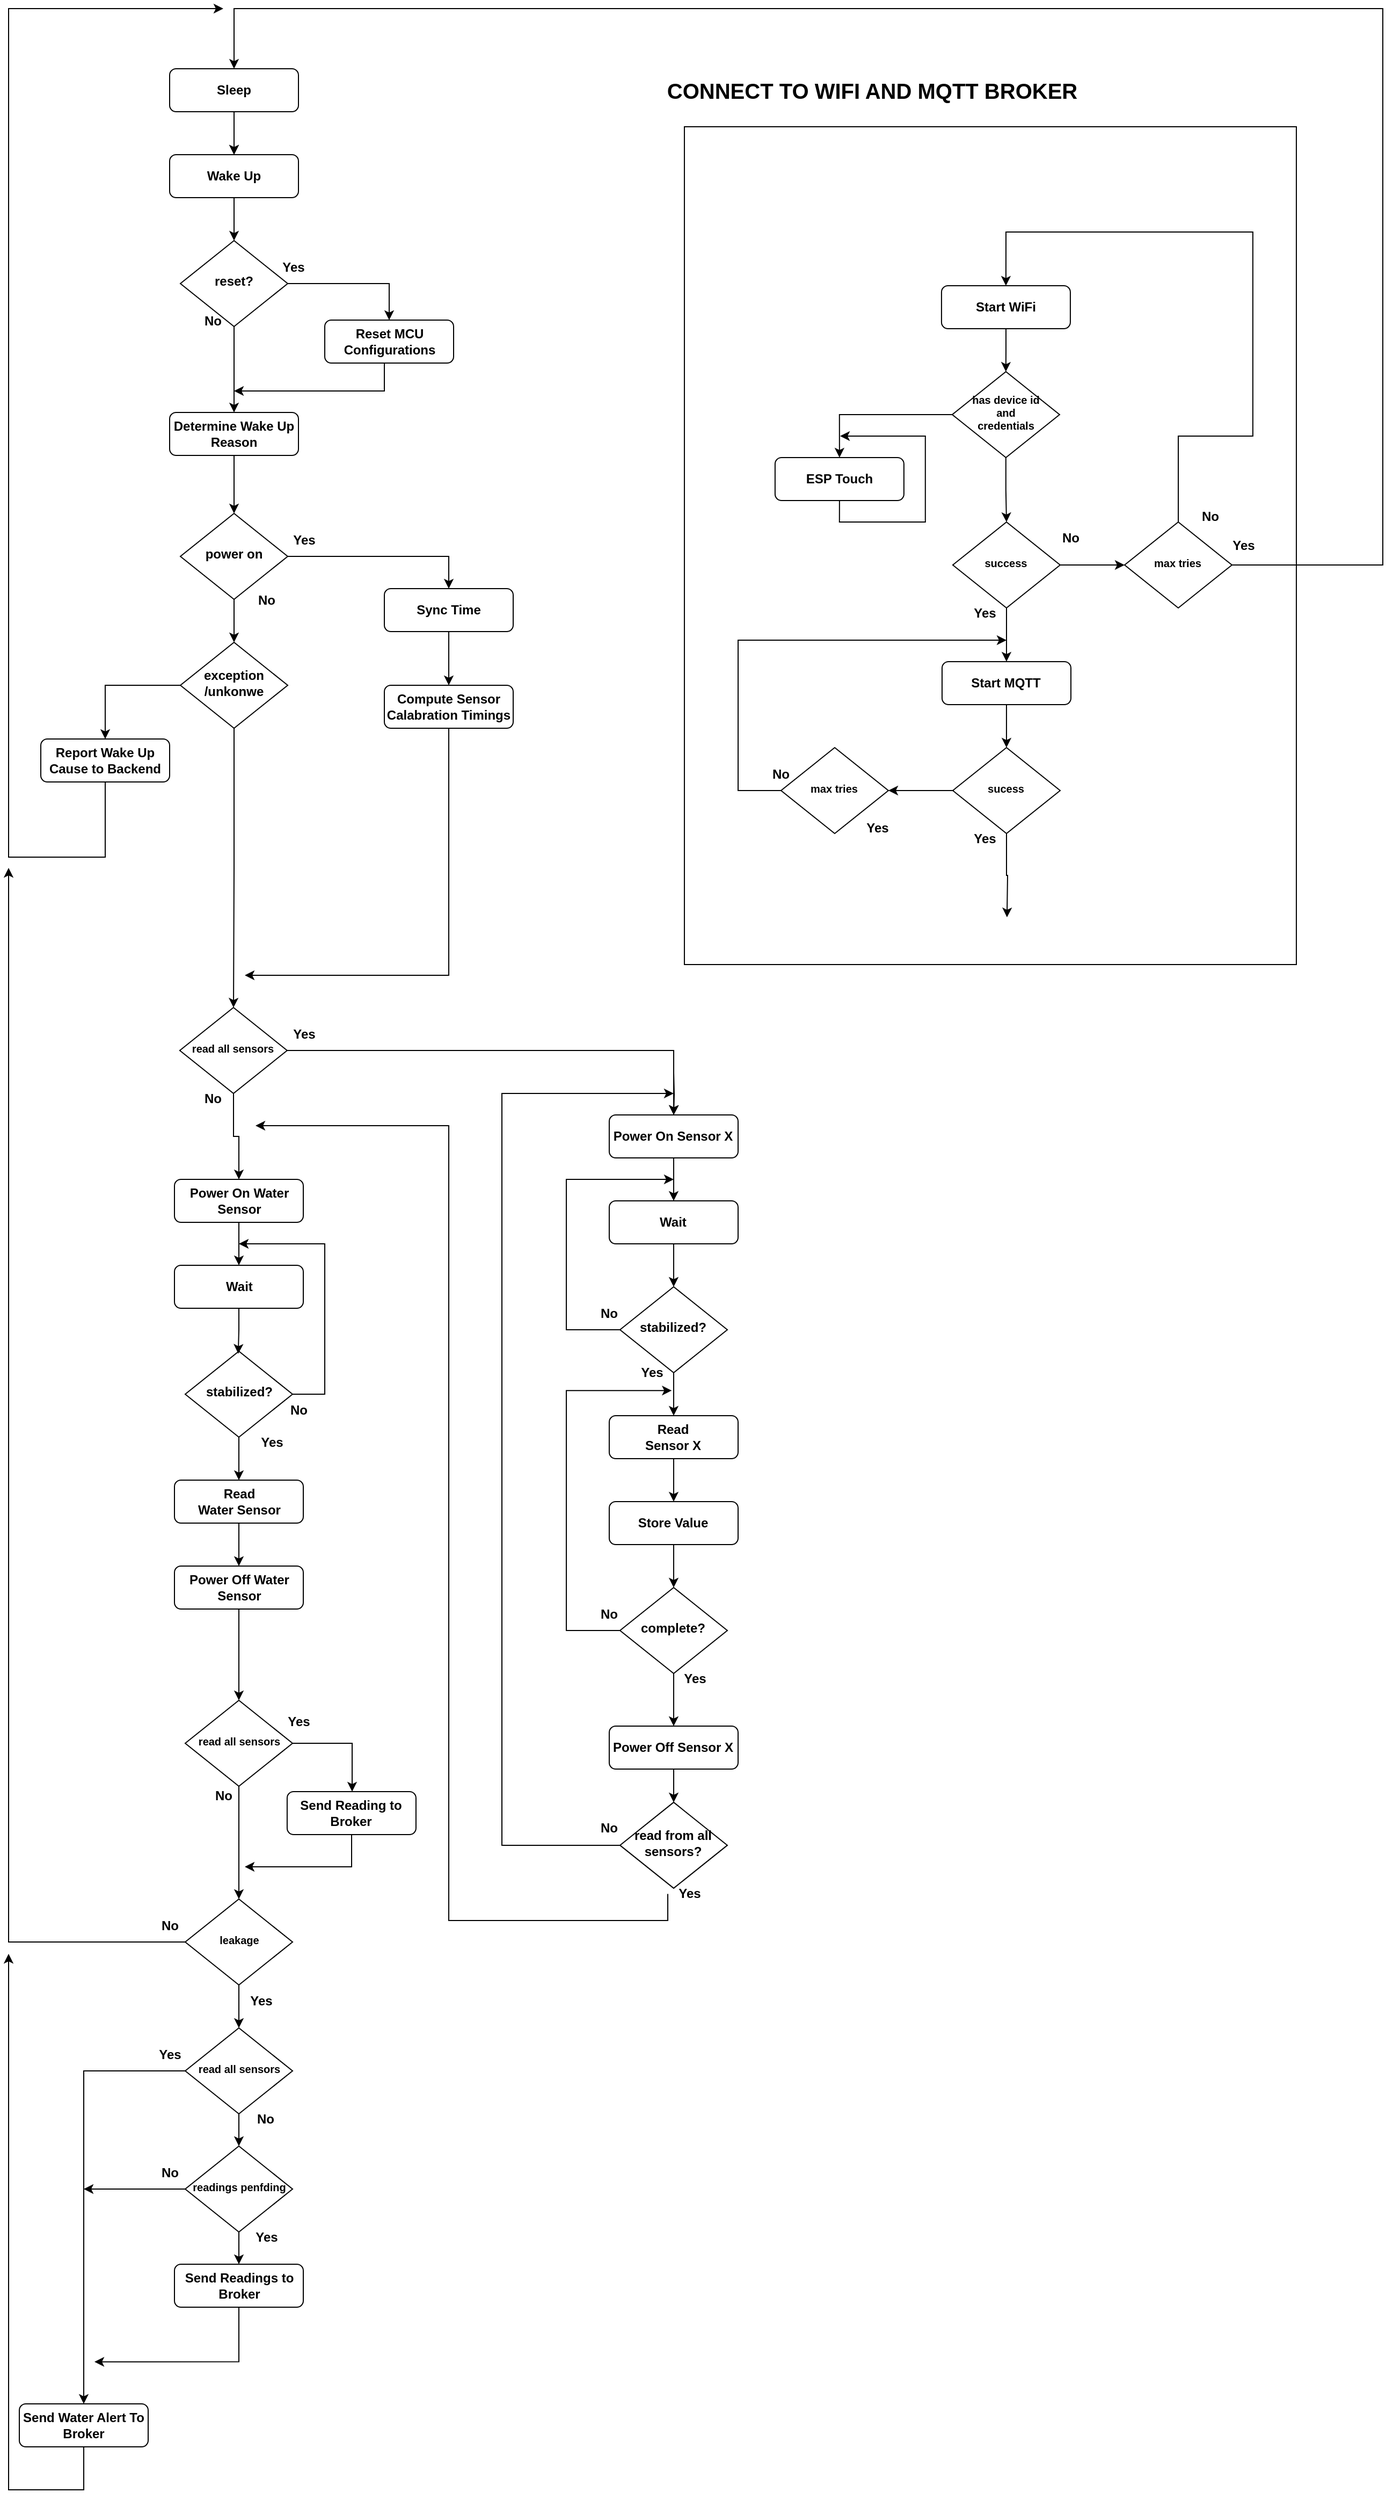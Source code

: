 <mxfile version="21.5.0" type="device">
  <diagram id="C5RBs43oDa-KdzZeNtuy" name="Page-1">
    <mxGraphModel dx="-604" dy="1790" grid="1" gridSize="10" guides="1" tooltips="1" connect="1" arrows="1" fold="1" page="1" pageScale="1" pageWidth="827" pageHeight="1169" math="0" shadow="0">
      <root>
        <mxCell id="WIyWlLk6GJQsqaUBKTNV-0" />
        <mxCell id="WIyWlLk6GJQsqaUBKTNV-1" parent="WIyWlLk6GJQsqaUBKTNV-0" />
        <mxCell id="TOwc1MZGR6E8IWxFg4q4-731" value="" style="rounded=0;whiteSpace=wrap;html=1;" parent="WIyWlLk6GJQsqaUBKTNV-1" vertex="1">
          <mxGeometry x="2899.48" y="-530" width="570" height="780" as="geometry" />
        </mxCell>
        <mxCell id="TOwc1MZGR6E8IWxFg4q4-524" style="edgeStyle=orthogonalEdgeStyle;rounded=0;orthogonalLoop=1;jettySize=auto;html=1;fontStyle=1;fontSize=12;entryX=0.5;entryY=0;entryDx=0;entryDy=0;" parent="WIyWlLk6GJQsqaUBKTNV-1" source="TOwc1MZGR6E8IWxFg4q4-525" target="TOwc1MZGR6E8IWxFg4q4-531" edge="1">
          <mxGeometry relative="1" as="geometry">
            <mxPoint x="2481" y="-424" as="targetPoint" />
            <Array as="points">
              <mxPoint x="2480" y="-434" />
              <mxPoint x="2480" y="-434" />
            </Array>
          </mxGeometry>
        </mxCell>
        <mxCell id="TOwc1MZGR6E8IWxFg4q4-525" value="Wake Up" style="rounded=1;whiteSpace=wrap;html=1;fontSize=12;glass=0;strokeWidth=1;shadow=0;fontStyle=1" parent="WIyWlLk6GJQsqaUBKTNV-1" vertex="1">
          <mxGeometry x="2420" y="-504" width="120" height="40" as="geometry" />
        </mxCell>
        <mxCell id="TOwc1MZGR6E8IWxFg4q4-526" style="edgeStyle=orthogonalEdgeStyle;rounded=0;orthogonalLoop=1;jettySize=auto;html=1;fontStyle=1;fontSize=12;" parent="WIyWlLk6GJQsqaUBKTNV-1" source="TOwc1MZGR6E8IWxFg4q4-527" target="TOwc1MZGR6E8IWxFg4q4-525" edge="1">
          <mxGeometry relative="1" as="geometry" />
        </mxCell>
        <mxCell id="TOwc1MZGR6E8IWxFg4q4-649" value="" style="edgeStyle=orthogonalEdgeStyle;rounded=0;orthogonalLoop=1;jettySize=auto;html=1;" parent="WIyWlLk6GJQsqaUBKTNV-1" source="TOwc1MZGR6E8IWxFg4q4-527" target="TOwc1MZGR6E8IWxFg4q4-525" edge="1">
          <mxGeometry relative="1" as="geometry" />
        </mxCell>
        <mxCell id="TOwc1MZGR6E8IWxFg4q4-527" value="Sleep" style="rounded=1;whiteSpace=wrap;html=1;fontSize=12;glass=0;strokeWidth=1;shadow=0;fontStyle=1" parent="WIyWlLk6GJQsqaUBKTNV-1" vertex="1">
          <mxGeometry x="2420" y="-584" width="120" height="40" as="geometry" />
        </mxCell>
        <mxCell id="TOwc1MZGR6E8IWxFg4q4-542" style="edgeStyle=orthogonalEdgeStyle;rounded=0;orthogonalLoop=1;jettySize=auto;html=1;" parent="WIyWlLk6GJQsqaUBKTNV-1" source="TOwc1MZGR6E8IWxFg4q4-528" target="TOwc1MZGR6E8IWxFg4q4-541" edge="1">
          <mxGeometry relative="1" as="geometry" />
        </mxCell>
        <mxCell id="TOwc1MZGR6E8IWxFg4q4-528" value="Determine Wake Up Reason" style="rounded=1;whiteSpace=wrap;html=1;fontSize=12;glass=0;strokeWidth=1;shadow=0;fontStyle=1" parent="WIyWlLk6GJQsqaUBKTNV-1" vertex="1">
          <mxGeometry x="2420" y="-264" width="120" height="40" as="geometry" />
        </mxCell>
        <mxCell id="TOwc1MZGR6E8IWxFg4q4-529" style="edgeStyle=orthogonalEdgeStyle;rounded=0;orthogonalLoop=1;jettySize=auto;html=1;" parent="WIyWlLk6GJQsqaUBKTNV-1" source="TOwc1MZGR6E8IWxFg4q4-531" target="TOwc1MZGR6E8IWxFg4q4-528" edge="1">
          <mxGeometry relative="1" as="geometry" />
        </mxCell>
        <mxCell id="TOwc1MZGR6E8IWxFg4q4-530" style="edgeStyle=orthogonalEdgeStyle;rounded=0;orthogonalLoop=1;jettySize=auto;html=1;entryX=0.5;entryY=0;entryDx=0;entryDy=0;" parent="WIyWlLk6GJQsqaUBKTNV-1" source="TOwc1MZGR6E8IWxFg4q4-531" target="TOwc1MZGR6E8IWxFg4q4-533" edge="1">
          <mxGeometry relative="1" as="geometry" />
        </mxCell>
        <mxCell id="TOwc1MZGR6E8IWxFg4q4-531" value="&lt;font style=&quot;font-size: 12px;&quot;&gt;reset?&lt;/font&gt;" style="rhombus;whiteSpace=wrap;html=1;shadow=0;fontFamily=Helvetica;fontSize=12;align=center;strokeWidth=1;spacing=6;spacingTop=-4;fontStyle=1" parent="WIyWlLk6GJQsqaUBKTNV-1" vertex="1">
          <mxGeometry x="2430" y="-424" width="100" height="80" as="geometry" />
        </mxCell>
        <mxCell id="TOwc1MZGR6E8IWxFg4q4-532" style="edgeStyle=orthogonalEdgeStyle;rounded=0;orthogonalLoop=1;jettySize=auto;html=1;" parent="WIyWlLk6GJQsqaUBKTNV-1" source="TOwc1MZGR6E8IWxFg4q4-533" edge="1">
          <mxGeometry relative="1" as="geometry">
            <mxPoint x="2480" y="-284" as="targetPoint" />
            <Array as="points">
              <mxPoint x="2620" y="-284" />
              <mxPoint x="2501" y="-284" />
            </Array>
          </mxGeometry>
        </mxCell>
        <mxCell id="TOwc1MZGR6E8IWxFg4q4-533" value="Reset MCU Configurations" style="rounded=1;whiteSpace=wrap;html=1;fontSize=12;glass=0;strokeWidth=1;shadow=0;fontStyle=1" parent="WIyWlLk6GJQsqaUBKTNV-1" vertex="1">
          <mxGeometry x="2564.5" y="-350" width="120" height="40" as="geometry" />
        </mxCell>
        <mxCell id="TOwc1MZGR6E8IWxFg4q4-534" value="Yes" style="text;html=1;align=center;verticalAlign=middle;resizable=0;points=[];autosize=1;strokeColor=none;fillColor=none;fontStyle=1;fontSize=12;" parent="WIyWlLk6GJQsqaUBKTNV-1" vertex="1">
          <mxGeometry x="2515" y="-414" width="40" height="30" as="geometry" />
        </mxCell>
        <mxCell id="TOwc1MZGR6E8IWxFg4q4-535" value="No" style="text;html=1;align=center;verticalAlign=middle;resizable=0;points=[];autosize=1;strokeColor=none;fillColor=none;fontStyle=1;fontSize=12;" parent="WIyWlLk6GJQsqaUBKTNV-1" vertex="1">
          <mxGeometry x="2440" y="-364" width="40" height="30" as="geometry" />
        </mxCell>
        <mxCell id="TOwc1MZGR6E8IWxFg4q4-654" style="edgeStyle=orthogonalEdgeStyle;rounded=0;orthogonalLoop=1;jettySize=auto;html=1;" parent="WIyWlLk6GJQsqaUBKTNV-1" source="TOwc1MZGR6E8IWxFg4q4-537" target="TOwc1MZGR6E8IWxFg4q4-653" edge="1">
          <mxGeometry relative="1" as="geometry" />
        </mxCell>
        <mxCell id="TOwc1MZGR6E8IWxFg4q4-537" value="&lt;font style=&quot;font-size: 12px;&quot;&gt;exception&lt;br&gt;/unkonwe&lt;/font&gt;" style="rhombus;whiteSpace=wrap;html=1;shadow=0;fontFamily=Helvetica;fontSize=12;align=center;strokeWidth=1;spacing=6;spacingTop=-4;fontStyle=1" parent="WIyWlLk6GJQsqaUBKTNV-1" vertex="1">
          <mxGeometry x="2430" y="-50" width="100" height="80" as="geometry" />
        </mxCell>
        <mxCell id="TOwc1MZGR6E8IWxFg4q4-544" style="edgeStyle=orthogonalEdgeStyle;rounded=0;orthogonalLoop=1;jettySize=auto;html=1;entryX=0.5;entryY=0;entryDx=0;entryDy=0;" parent="WIyWlLk6GJQsqaUBKTNV-1" source="TOwc1MZGR6E8IWxFg4q4-541" target="TOwc1MZGR6E8IWxFg4q4-543" edge="1">
          <mxGeometry relative="1" as="geometry" />
        </mxCell>
        <mxCell id="TOwc1MZGR6E8IWxFg4q4-545" style="edgeStyle=orthogonalEdgeStyle;rounded=0;orthogonalLoop=1;jettySize=auto;html=1;" parent="WIyWlLk6GJQsqaUBKTNV-1" source="TOwc1MZGR6E8IWxFg4q4-541" target="TOwc1MZGR6E8IWxFg4q4-537" edge="1">
          <mxGeometry relative="1" as="geometry" />
        </mxCell>
        <mxCell id="TOwc1MZGR6E8IWxFg4q4-541" value="power on" style="rhombus;whiteSpace=wrap;html=1;shadow=0;fontFamily=Helvetica;fontSize=12;align=center;strokeWidth=1;spacing=6;spacingTop=-4;fontStyle=1" parent="WIyWlLk6GJQsqaUBKTNV-1" vertex="1">
          <mxGeometry x="2430" y="-170" width="100" height="80" as="geometry" />
        </mxCell>
        <mxCell id="TOwc1MZGR6E8IWxFg4q4-650" style="edgeStyle=orthogonalEdgeStyle;rounded=0;orthogonalLoop=1;jettySize=auto;html=1;" parent="WIyWlLk6GJQsqaUBKTNV-1" source="TOwc1MZGR6E8IWxFg4q4-543" target="TOwc1MZGR6E8IWxFg4q4-552" edge="1">
          <mxGeometry relative="1" as="geometry" />
        </mxCell>
        <mxCell id="TOwc1MZGR6E8IWxFg4q4-543" value="Sync Time" style="rounded=1;whiteSpace=wrap;html=1;fontSize=12;glass=0;strokeWidth=1;shadow=0;fontStyle=1" parent="WIyWlLk6GJQsqaUBKTNV-1" vertex="1">
          <mxGeometry x="2620" y="-100" width="120" height="40" as="geometry" />
        </mxCell>
        <mxCell id="TOwc1MZGR6E8IWxFg4q4-547" style="edgeStyle=orthogonalEdgeStyle;rounded=0;orthogonalLoop=1;jettySize=auto;html=1;" parent="WIyWlLk6GJQsqaUBKTNV-1" edge="1">
          <mxGeometry relative="1" as="geometry">
            <mxPoint x="2814.46" y="386" as="targetPoint" />
            <mxPoint x="2814.46" y="386" as="sourcePoint" />
          </mxGeometry>
        </mxCell>
        <mxCell id="TOwc1MZGR6E8IWxFg4q4-549" value="Yes" style="text;html=1;align=center;verticalAlign=middle;resizable=0;points=[];autosize=1;strokeColor=none;fillColor=none;fontStyle=1;fontSize=12;" parent="WIyWlLk6GJQsqaUBKTNV-1" vertex="1">
          <mxGeometry x="2524.5" y="-160" width="40" height="30" as="geometry" />
        </mxCell>
        <mxCell id="TOwc1MZGR6E8IWxFg4q4-551" style="edgeStyle=orthogonalEdgeStyle;rounded=0;orthogonalLoop=1;jettySize=auto;html=1;exitX=0.5;exitY=1;exitDx=0;exitDy=0;" parent="WIyWlLk6GJQsqaUBKTNV-1" source="TOwc1MZGR6E8IWxFg4q4-552" edge="1">
          <mxGeometry relative="1" as="geometry">
            <mxPoint x="2490" y="260" as="targetPoint" />
            <Array as="points">
              <mxPoint x="2680" y="260" />
              <mxPoint x="2490" y="260" />
            </Array>
          </mxGeometry>
        </mxCell>
        <mxCell id="TOwc1MZGR6E8IWxFg4q4-552" value="Compute Sensor Calabration Timings" style="rounded=1;whiteSpace=wrap;html=1;fontSize=12;glass=0;strokeWidth=1;shadow=0;fontStyle=1" parent="WIyWlLk6GJQsqaUBKTNV-1" vertex="1">
          <mxGeometry x="2620" y="-10" width="120" height="40" as="geometry" />
        </mxCell>
        <mxCell id="TOwc1MZGR6E8IWxFg4q4-558" style="edgeStyle=orthogonalEdgeStyle;rounded=0;orthogonalLoop=1;jettySize=auto;html=1;fontSize=12;fontStyle=1" parent="WIyWlLk6GJQsqaUBKTNV-1" source="TOwc1MZGR6E8IWxFg4q4-570" target="TOwc1MZGR6E8IWxFg4q4-568" edge="1">
          <mxGeometry relative="1" as="geometry">
            <mxPoint x="2484.5" y="720" as="sourcePoint" />
          </mxGeometry>
        </mxCell>
        <mxCell id="TOwc1MZGR6E8IWxFg4q4-559" style="edgeStyle=orthogonalEdgeStyle;rounded=0;orthogonalLoop=1;jettySize=auto;html=1;entryX=0.5;entryY=0;entryDx=0;entryDy=0;fontSize=12;fontStyle=1" parent="WIyWlLk6GJQsqaUBKTNV-1" source="TOwc1MZGR6E8IWxFg4q4-560" target="TOwc1MZGR6E8IWxFg4q4-577" edge="1">
          <mxGeometry relative="1" as="geometry" />
        </mxCell>
        <mxCell id="TOwc1MZGR6E8IWxFg4q4-560" value="Power On Water Sensor" style="rounded=1;whiteSpace=wrap;html=1;fontSize=12;glass=0;strokeWidth=1;shadow=0;fontStyle=1" parent="WIyWlLk6GJQsqaUBKTNV-1" vertex="1">
          <mxGeometry x="2424.5" y="450" width="120" height="40" as="geometry" />
        </mxCell>
        <mxCell id="TOwc1MZGR6E8IWxFg4q4-562" style="edgeStyle=orthogonalEdgeStyle;rounded=0;orthogonalLoop=1;jettySize=auto;html=1;fontStyle=1;fontSize=12;" parent="WIyWlLk6GJQsqaUBKTNV-1" source="TOwc1MZGR6E8IWxFg4q4-563" target="TOwc1MZGR6E8IWxFg4q4-566" edge="1">
          <mxGeometry relative="1" as="geometry">
            <mxPoint x="2889.48" y="470" as="targetPoint" />
          </mxGeometry>
        </mxCell>
        <mxCell id="TOwc1MZGR6E8IWxFg4q4-563" value="Power On Sensor X" style="rounded=1;whiteSpace=wrap;html=1;fontSize=12;glass=0;strokeWidth=1;shadow=0;fontStyle=1" parent="WIyWlLk6GJQsqaUBKTNV-1" vertex="1">
          <mxGeometry x="2829.48" y="390" width="120" height="40" as="geometry" />
        </mxCell>
        <mxCell id="TOwc1MZGR6E8IWxFg4q4-564" style="edgeStyle=orthogonalEdgeStyle;rounded=0;orthogonalLoop=1;jettySize=auto;html=1;fontSize=12;fontStyle=1" parent="WIyWlLk6GJQsqaUBKTNV-1" target="TOwc1MZGR6E8IWxFg4q4-563" edge="1">
          <mxGeometry relative="1" as="geometry">
            <mxPoint x="2889.48" y="350" as="sourcePoint" />
          </mxGeometry>
        </mxCell>
        <mxCell id="TOwc1MZGR6E8IWxFg4q4-565" style="edgeStyle=orthogonalEdgeStyle;rounded=0;orthogonalLoop=1;jettySize=auto;html=1;fontSize=12;fontStyle=1" parent="WIyWlLk6GJQsqaUBKTNV-1" source="TOwc1MZGR6E8IWxFg4q4-566" target="TOwc1MZGR6E8IWxFg4q4-575" edge="1">
          <mxGeometry relative="1" as="geometry" />
        </mxCell>
        <mxCell id="TOwc1MZGR6E8IWxFg4q4-566" value="Wait" style="rounded=1;whiteSpace=wrap;html=1;fontSize=12;glass=0;strokeWidth=1;shadow=0;fontStyle=1" parent="WIyWlLk6GJQsqaUBKTNV-1" vertex="1">
          <mxGeometry x="2829.48" y="470" width="120" height="40" as="geometry" />
        </mxCell>
        <mxCell id="TOwc1MZGR6E8IWxFg4q4-567" style="edgeStyle=orthogonalEdgeStyle;rounded=0;orthogonalLoop=1;jettySize=auto;html=1;" parent="WIyWlLk6GJQsqaUBKTNV-1" source="TOwc1MZGR6E8IWxFg4q4-568" target="TOwc1MZGR6E8IWxFg4q4-586" edge="1">
          <mxGeometry relative="1" as="geometry" />
        </mxCell>
        <mxCell id="TOwc1MZGR6E8IWxFg4q4-568" value="Read &lt;br style=&quot;font-size: 12px;&quot;&gt;Water Sensor" style="rounded=1;whiteSpace=wrap;html=1;fontSize=12;glass=0;strokeWidth=1;shadow=0;fontStyle=1" parent="WIyWlLk6GJQsqaUBKTNV-1" vertex="1">
          <mxGeometry x="2424.5" y="730" width="120" height="40" as="geometry" />
        </mxCell>
        <mxCell id="TOwc1MZGR6E8IWxFg4q4-569" style="edgeStyle=orthogonalEdgeStyle;rounded=0;orthogonalLoop=1;jettySize=auto;html=1;exitX=1;exitY=0.5;exitDx=0;exitDy=0;fontSize=12;fontStyle=1" parent="WIyWlLk6GJQsqaUBKTNV-1" source="TOwc1MZGR6E8IWxFg4q4-570" edge="1">
          <mxGeometry relative="1" as="geometry">
            <mxPoint x="2484.5" y="510" as="targetPoint" />
            <Array as="points">
              <mxPoint x="2564.5" y="650" />
              <mxPoint x="2564.5" y="510" />
            </Array>
          </mxGeometry>
        </mxCell>
        <mxCell id="TOwc1MZGR6E8IWxFg4q4-570" value="&lt;font style=&quot;font-size: 12px;&quot;&gt;stabilized?&lt;/font&gt;" style="rhombus;whiteSpace=wrap;html=1;shadow=0;fontFamily=Helvetica;fontSize=12;align=center;strokeWidth=1;spacing=6;spacingTop=-4;fontStyle=1" parent="WIyWlLk6GJQsqaUBKTNV-1" vertex="1">
          <mxGeometry x="2434.5" y="610" width="100" height="80" as="geometry" />
        </mxCell>
        <mxCell id="TOwc1MZGR6E8IWxFg4q4-571" value="No" style="text;html=1;align=center;verticalAlign=middle;resizable=0;points=[];autosize=1;strokeColor=none;fillColor=none;fontStyle=1;fontSize=12;" parent="WIyWlLk6GJQsqaUBKTNV-1" vertex="1">
          <mxGeometry x="2519.5" y="650" width="40" height="30" as="geometry" />
        </mxCell>
        <mxCell id="TOwc1MZGR6E8IWxFg4q4-572" value="Yes" style="text;html=1;align=center;verticalAlign=middle;resizable=0;points=[];autosize=1;strokeColor=none;fillColor=none;fontStyle=1;fontSize=12;" parent="WIyWlLk6GJQsqaUBKTNV-1" vertex="1">
          <mxGeometry x="2494.5" y="680" width="40" height="30" as="geometry" />
        </mxCell>
        <mxCell id="TOwc1MZGR6E8IWxFg4q4-573" style="edgeStyle=orthogonalEdgeStyle;rounded=0;orthogonalLoop=1;jettySize=auto;html=1;exitX=0;exitY=0.5;exitDx=0;exitDy=0;fontSize=12;fontStyle=1" parent="WIyWlLk6GJQsqaUBKTNV-1" source="TOwc1MZGR6E8IWxFg4q4-575" edge="1">
          <mxGeometry relative="1" as="geometry">
            <mxPoint x="2889.48" y="450" as="targetPoint" />
            <Array as="points">
              <mxPoint x="2789.48" y="590" />
              <mxPoint x="2789.48" y="450" />
              <mxPoint x="2889.48" y="450" />
            </Array>
          </mxGeometry>
        </mxCell>
        <mxCell id="TOwc1MZGR6E8IWxFg4q4-574" style="edgeStyle=orthogonalEdgeStyle;rounded=0;orthogonalLoop=1;jettySize=auto;html=1;" parent="WIyWlLk6GJQsqaUBKTNV-1" source="TOwc1MZGR6E8IWxFg4q4-575" target="TOwc1MZGR6E8IWxFg4q4-588" edge="1">
          <mxGeometry relative="1" as="geometry" />
        </mxCell>
        <mxCell id="TOwc1MZGR6E8IWxFg4q4-575" value="stabilized?" style="rhombus;whiteSpace=wrap;html=1;shadow=0;fontFamily=Helvetica;fontSize=12;align=center;strokeWidth=1;spacing=6;spacingTop=-4;fontStyle=1" parent="WIyWlLk6GJQsqaUBKTNV-1" vertex="1">
          <mxGeometry x="2839.48" y="550" width="100" height="80" as="geometry" />
        </mxCell>
        <mxCell id="TOwc1MZGR6E8IWxFg4q4-576" style="edgeStyle=orthogonalEdgeStyle;rounded=0;orthogonalLoop=1;jettySize=auto;html=1;entryX=0.494;entryY=0.029;entryDx=0;entryDy=0;entryPerimeter=0;fontSize=12;fontStyle=1" parent="WIyWlLk6GJQsqaUBKTNV-1" source="TOwc1MZGR6E8IWxFg4q4-577" target="TOwc1MZGR6E8IWxFg4q4-570" edge="1">
          <mxGeometry relative="1" as="geometry">
            <mxPoint x="2484.5" y="590.0" as="targetPoint" />
            <Array as="points" />
          </mxGeometry>
        </mxCell>
        <mxCell id="TOwc1MZGR6E8IWxFg4q4-577" value="Wait" style="rounded=1;whiteSpace=wrap;html=1;fontSize=12;glass=0;strokeWidth=1;shadow=0;fontStyle=1" parent="WIyWlLk6GJQsqaUBKTNV-1" vertex="1">
          <mxGeometry x="2424.5" y="530" width="120" height="40" as="geometry" />
        </mxCell>
        <mxCell id="TOwc1MZGR6E8IWxFg4q4-578" value="No" style="text;html=1;align=center;verticalAlign=middle;resizable=0;points=[];autosize=1;strokeColor=none;fillColor=none;fontStyle=1;fontSize=12;" parent="WIyWlLk6GJQsqaUBKTNV-1" vertex="1">
          <mxGeometry x="2809.48" y="560" width="40" height="30" as="geometry" />
        </mxCell>
        <mxCell id="TOwc1MZGR6E8IWxFg4q4-579" value="Yes" style="text;html=1;align=center;verticalAlign=middle;resizable=0;points=[];autosize=1;strokeColor=none;fillColor=none;fontStyle=1;fontSize=12;" parent="WIyWlLk6GJQsqaUBKTNV-1" vertex="1">
          <mxGeometry x="2849.48" y="615" width="40" height="30" as="geometry" />
        </mxCell>
        <mxCell id="TOwc1MZGR6E8IWxFg4q4-581" style="edgeStyle=orthogonalEdgeStyle;rounded=0;orthogonalLoop=1;jettySize=auto;html=1;" parent="WIyWlLk6GJQsqaUBKTNV-1" source="TOwc1MZGR6E8IWxFg4q4-582" edge="1">
          <mxGeometry relative="1" as="geometry">
            <mxPoint x="2889.48" y="370" as="targetPoint" />
            <Array as="points">
              <mxPoint x="2729.48" y="1070" />
              <mxPoint x="2729.48" y="370" />
            </Array>
          </mxGeometry>
        </mxCell>
        <mxCell id="AUQb6fm3_HUOU3k6wOGJ-0" style="edgeStyle=orthogonalEdgeStyle;rounded=0;orthogonalLoop=1;jettySize=auto;html=1;exitX=-0.012;exitY=0.51;exitDx=0;exitDy=0;exitPerimeter=0;" parent="WIyWlLk6GJQsqaUBKTNV-1" source="TOwc1MZGR6E8IWxFg4q4-583" edge="1">
          <mxGeometry relative="1" as="geometry">
            <mxPoint x="2500" y="400" as="targetPoint" />
            <Array as="points">
              <mxPoint x="2884" y="1140" />
              <mxPoint x="2680" y="1140" />
              <mxPoint x="2680" y="400" />
            </Array>
          </mxGeometry>
        </mxCell>
        <mxCell id="TOwc1MZGR6E8IWxFg4q4-582" value="read from all sensors?" style="rhombus;whiteSpace=wrap;html=1;shadow=0;fontFamily=Helvetica;fontSize=12;align=center;strokeWidth=1;spacing=6;spacingTop=-4;fontStyle=1" parent="WIyWlLk6GJQsqaUBKTNV-1" vertex="1">
          <mxGeometry x="2839.48" y="1029.95" width="100" height="80" as="geometry" />
        </mxCell>
        <mxCell id="TOwc1MZGR6E8IWxFg4q4-583" value="Yes" style="text;html=1;align=center;verticalAlign=middle;resizable=0;points=[];autosize=1;strokeColor=none;fillColor=none;fontStyle=1;fontSize=12;" parent="WIyWlLk6GJQsqaUBKTNV-1" vertex="1">
          <mxGeometry x="2884.48" y="1099.95" width="40" height="30" as="geometry" />
        </mxCell>
        <mxCell id="TOwc1MZGR6E8IWxFg4q4-584" value="No" style="text;html=1;align=center;verticalAlign=middle;resizable=0;points=[];autosize=1;strokeColor=none;fillColor=none;fontStyle=1;fontSize=12;" parent="WIyWlLk6GJQsqaUBKTNV-1" vertex="1">
          <mxGeometry x="2809.48" y="1039" width="40" height="30" as="geometry" />
        </mxCell>
        <mxCell id="TOwc1MZGR6E8IWxFg4q4-585" style="edgeStyle=orthogonalEdgeStyle;rounded=0;orthogonalLoop=1;jettySize=auto;html=1;" parent="WIyWlLk6GJQsqaUBKTNV-1" source="TOwc1MZGR6E8IWxFg4q4-586" target="TOwc1MZGR6E8IWxFg4q4-637" edge="1">
          <mxGeometry relative="1" as="geometry" />
        </mxCell>
        <mxCell id="TOwc1MZGR6E8IWxFg4q4-586" value="Power Off Water Sensor" style="rounded=1;whiteSpace=wrap;html=1;fontSize=12;glass=0;strokeWidth=1;shadow=0;fontStyle=1" parent="WIyWlLk6GJQsqaUBKTNV-1" vertex="1">
          <mxGeometry x="2424.5" y="810" width="120" height="40" as="geometry" />
        </mxCell>
        <mxCell id="TOwc1MZGR6E8IWxFg4q4-587" style="edgeStyle=orthogonalEdgeStyle;rounded=0;orthogonalLoop=1;jettySize=auto;html=1;" parent="WIyWlLk6GJQsqaUBKTNV-1" source="TOwc1MZGR6E8IWxFg4q4-588" target="TOwc1MZGR6E8IWxFg4q4-590" edge="1">
          <mxGeometry relative="1" as="geometry" />
        </mxCell>
        <mxCell id="TOwc1MZGR6E8IWxFg4q4-588" value="Read &lt;br style=&quot;font-size: 12px;&quot;&gt;Sensor X" style="rounded=1;whiteSpace=wrap;html=1;fontSize=12;glass=0;strokeWidth=1;shadow=0;fontStyle=1" parent="WIyWlLk6GJQsqaUBKTNV-1" vertex="1">
          <mxGeometry x="2829.48" y="670" width="120" height="40" as="geometry" />
        </mxCell>
        <mxCell id="TOwc1MZGR6E8IWxFg4q4-589" style="edgeStyle=orthogonalEdgeStyle;rounded=0;orthogonalLoop=1;jettySize=auto;html=1;" parent="WIyWlLk6GJQsqaUBKTNV-1" source="TOwc1MZGR6E8IWxFg4q4-590" target="TOwc1MZGR6E8IWxFg4q4-593" edge="1">
          <mxGeometry relative="1" as="geometry" />
        </mxCell>
        <mxCell id="TOwc1MZGR6E8IWxFg4q4-590" value="Store Value" style="rounded=1;whiteSpace=wrap;html=1;fontSize=12;glass=0;strokeWidth=1;shadow=0;fontStyle=1" parent="WIyWlLk6GJQsqaUBKTNV-1" vertex="1">
          <mxGeometry x="2829.48" y="750" width="120" height="40" as="geometry" />
        </mxCell>
        <mxCell id="TOwc1MZGR6E8IWxFg4q4-591" style="edgeStyle=orthogonalEdgeStyle;rounded=0;orthogonalLoop=1;jettySize=auto;html=1;entryX=0.955;entryY=1.053;entryDx=0;entryDy=0;entryPerimeter=0;" parent="WIyWlLk6GJQsqaUBKTNV-1" source="TOwc1MZGR6E8IWxFg4q4-593" target="TOwc1MZGR6E8IWxFg4q4-579" edge="1">
          <mxGeometry relative="1" as="geometry">
            <Array as="points">
              <mxPoint x="2789.48" y="870" />
              <mxPoint x="2789.48" y="647" />
            </Array>
          </mxGeometry>
        </mxCell>
        <mxCell id="TOwc1MZGR6E8IWxFg4q4-592" style="edgeStyle=orthogonalEdgeStyle;rounded=0;orthogonalLoop=1;jettySize=auto;html=1;" parent="WIyWlLk6GJQsqaUBKTNV-1" source="TOwc1MZGR6E8IWxFg4q4-593" target="TOwc1MZGR6E8IWxFg4q4-596" edge="1">
          <mxGeometry relative="1" as="geometry" />
        </mxCell>
        <mxCell id="TOwc1MZGR6E8IWxFg4q4-593" value="complete?" style="rhombus;whiteSpace=wrap;html=1;shadow=0;fontFamily=Helvetica;fontSize=12;align=center;strokeWidth=1;spacing=6;spacingTop=-4;fontStyle=1" parent="WIyWlLk6GJQsqaUBKTNV-1" vertex="1">
          <mxGeometry x="2839.48" y="830" width="100" height="80" as="geometry" />
        </mxCell>
        <mxCell id="TOwc1MZGR6E8IWxFg4q4-594" value="No" style="text;html=1;align=center;verticalAlign=middle;resizable=0;points=[];autosize=1;strokeColor=none;fillColor=none;fontStyle=1;fontSize=12;" parent="WIyWlLk6GJQsqaUBKTNV-1" vertex="1">
          <mxGeometry x="2809.48" y="840" width="40" height="30" as="geometry" />
        </mxCell>
        <mxCell id="TOwc1MZGR6E8IWxFg4q4-595" style="edgeStyle=orthogonalEdgeStyle;rounded=0;orthogonalLoop=1;jettySize=auto;html=1;" parent="WIyWlLk6GJQsqaUBKTNV-1" source="TOwc1MZGR6E8IWxFg4q4-596" target="TOwc1MZGR6E8IWxFg4q4-582" edge="1">
          <mxGeometry relative="1" as="geometry" />
        </mxCell>
        <mxCell id="TOwc1MZGR6E8IWxFg4q4-596" value="Power Off Sensor X" style="rounded=1;whiteSpace=wrap;html=1;fontSize=12;glass=0;strokeWidth=1;shadow=0;fontStyle=1" parent="WIyWlLk6GJQsqaUBKTNV-1" vertex="1">
          <mxGeometry x="2829.48" y="959" width="120" height="40" as="geometry" />
        </mxCell>
        <mxCell id="TOwc1MZGR6E8IWxFg4q4-597" value="Yes" style="text;html=1;align=center;verticalAlign=middle;resizable=0;points=[];autosize=1;strokeColor=none;fillColor=none;fontStyle=1;fontSize=12;" parent="WIyWlLk6GJQsqaUBKTNV-1" vertex="1">
          <mxGeometry x="2889.48" y="900" width="40" height="30" as="geometry" />
        </mxCell>
        <mxCell id="TOwc1MZGR6E8IWxFg4q4-625" style="edgeStyle=orthogonalEdgeStyle;rounded=0;orthogonalLoop=1;jettySize=auto;html=1;" parent="WIyWlLk6GJQsqaUBKTNV-1" source="TOwc1MZGR6E8IWxFg4q4-537" target="TOwc1MZGR6E8IWxFg4q4-633" edge="1">
          <mxGeometry relative="1" as="geometry">
            <mxPoint x="2479.46" y="160" as="sourcePoint" />
          </mxGeometry>
        </mxCell>
        <mxCell id="TOwc1MZGR6E8IWxFg4q4-627" value="No" style="text;html=1;align=center;verticalAlign=middle;resizable=0;points=[];autosize=1;strokeColor=none;fillColor=none;fontStyle=1;fontSize=12;" parent="WIyWlLk6GJQsqaUBKTNV-1" vertex="1">
          <mxGeometry x="2440" y="360" width="40" height="30" as="geometry" />
        </mxCell>
        <mxCell id="TOwc1MZGR6E8IWxFg4q4-628" value="Yes" style="text;html=1;align=center;verticalAlign=middle;resizable=0;points=[];autosize=1;strokeColor=none;fillColor=none;fontStyle=1;fontSize=12;" parent="WIyWlLk6GJQsqaUBKTNV-1" vertex="1">
          <mxGeometry x="2524.5" y="300" width="40" height="30" as="geometry" />
        </mxCell>
        <mxCell id="TOwc1MZGR6E8IWxFg4q4-631" style="edgeStyle=orthogonalEdgeStyle;rounded=0;orthogonalLoop=1;jettySize=auto;html=1;" parent="WIyWlLk6GJQsqaUBKTNV-1" source="TOwc1MZGR6E8IWxFg4q4-633" target="TOwc1MZGR6E8IWxFg4q4-560" edge="1">
          <mxGeometry relative="1" as="geometry" />
        </mxCell>
        <mxCell id="TOwc1MZGR6E8IWxFg4q4-632" style="edgeStyle=orthogonalEdgeStyle;rounded=0;orthogonalLoop=1;jettySize=auto;html=1;" parent="WIyWlLk6GJQsqaUBKTNV-1" source="TOwc1MZGR6E8IWxFg4q4-633" target="TOwc1MZGR6E8IWxFg4q4-563" edge="1">
          <mxGeometry relative="1" as="geometry" />
        </mxCell>
        <mxCell id="TOwc1MZGR6E8IWxFg4q4-633" value="read all sensors" style="rhombus;whiteSpace=wrap;html=1;shadow=0;fontFamily=Helvetica;fontSize=10;align=center;strokeWidth=1;spacing=6;spacingTop=-4;fontStyle=1" parent="WIyWlLk6GJQsqaUBKTNV-1" vertex="1">
          <mxGeometry x="2429.46" y="290" width="100" height="80" as="geometry" />
        </mxCell>
        <mxCell id="AUQb6fm3_HUOU3k6wOGJ-2" style="edgeStyle=orthogonalEdgeStyle;rounded=0;orthogonalLoop=1;jettySize=auto;html=1;" parent="WIyWlLk6GJQsqaUBKTNV-1" source="TOwc1MZGR6E8IWxFg4q4-637" target="AUQb6fm3_HUOU3k6wOGJ-1" edge="1">
          <mxGeometry relative="1" as="geometry">
            <Array as="points">
              <mxPoint x="2590" y="975" />
            </Array>
          </mxGeometry>
        </mxCell>
        <mxCell id="AUQb6fm3_HUOU3k6wOGJ-3" style="edgeStyle=orthogonalEdgeStyle;rounded=0;orthogonalLoop=1;jettySize=auto;html=1;" parent="WIyWlLk6GJQsqaUBKTNV-1" source="TOwc1MZGR6E8IWxFg4q4-637" edge="1">
          <mxGeometry relative="1" as="geometry">
            <mxPoint x="2484.5" y="1120" as="targetPoint" />
          </mxGeometry>
        </mxCell>
        <mxCell id="AUQb6fm3_HUOU3k6wOGJ-9" style="edgeStyle=orthogonalEdgeStyle;rounded=0;orthogonalLoop=1;jettySize=auto;html=1;exitX=0.5;exitY=1;exitDx=0;exitDy=0;" parent="WIyWlLk6GJQsqaUBKTNV-1" source="AUQb6fm3_HUOU3k6wOGJ-4" target="AUQb6fm3_HUOU3k6wOGJ-8" edge="1">
          <mxGeometry relative="1" as="geometry" />
        </mxCell>
        <mxCell id="TOwc1MZGR6E8IWxFg4q4-637" value="read all sensors" style="rhombus;whiteSpace=wrap;html=1;shadow=0;fontFamily=Helvetica;fontSize=10;align=center;strokeWidth=1;spacing=6;spacingTop=-4;fontStyle=1" parent="WIyWlLk6GJQsqaUBKTNV-1" vertex="1">
          <mxGeometry x="2434.5" y="935" width="100" height="80" as="geometry" />
        </mxCell>
        <mxCell id="TOwc1MZGR6E8IWxFg4q4-641" value="Yes" style="text;html=1;align=center;verticalAlign=middle;resizable=0;points=[];autosize=1;strokeColor=none;fillColor=none;fontStyle=1;fontSize=12;" parent="WIyWlLk6GJQsqaUBKTNV-1" vertex="1">
          <mxGeometry x="2484.5" y="1200" width="40" height="30" as="geometry" />
        </mxCell>
        <mxCell id="TOwc1MZGR6E8IWxFg4q4-642" value="No" style="text;html=1;align=center;verticalAlign=middle;resizable=0;points=[];autosize=1;strokeColor=none;fillColor=none;fontStyle=1;fontSize=12;" parent="WIyWlLk6GJQsqaUBKTNV-1" vertex="1">
          <mxGeometry x="2400" y="1129.95" width="40" height="30" as="geometry" />
        </mxCell>
        <mxCell id="TOwc1MZGR6E8IWxFg4q4-651" value="No" style="text;html=1;align=center;verticalAlign=middle;resizable=0;points=[];autosize=1;strokeColor=none;fillColor=none;fontStyle=1;fontSize=12;" parent="WIyWlLk6GJQsqaUBKTNV-1" vertex="1">
          <mxGeometry x="2490" y="-104" width="40" height="30" as="geometry" />
        </mxCell>
        <mxCell id="TOwc1MZGR6E8IWxFg4q4-655" style="edgeStyle=orthogonalEdgeStyle;rounded=0;orthogonalLoop=1;jettySize=auto;html=1;exitX=0.5;exitY=1;exitDx=0;exitDy=0;" parent="WIyWlLk6GJQsqaUBKTNV-1" source="TOwc1MZGR6E8IWxFg4q4-653" edge="1">
          <mxGeometry relative="1" as="geometry">
            <mxPoint x="2470" y="-640" as="targetPoint" />
            <Array as="points">
              <mxPoint x="2360" y="150" />
              <mxPoint x="2270" y="150" />
              <mxPoint x="2270" y="-640" />
            </Array>
          </mxGeometry>
        </mxCell>
        <mxCell id="TOwc1MZGR6E8IWxFg4q4-653" value="Report Wake Up Cause to Backend" style="rounded=1;whiteSpace=wrap;html=1;fontSize=12;glass=0;strokeWidth=1;shadow=0;fontStyle=1" parent="WIyWlLk6GJQsqaUBKTNV-1" vertex="1">
          <mxGeometry x="2300" y="40" width="120" height="40" as="geometry" />
        </mxCell>
        <mxCell id="TOwc1MZGR6E8IWxFg4q4-698" style="edgeStyle=orthogonalEdgeStyle;rounded=0;orthogonalLoop=1;jettySize=auto;html=1;" parent="WIyWlLk6GJQsqaUBKTNV-1" source="TOwc1MZGR6E8IWxFg4q4-699" target="TOwc1MZGR6E8IWxFg4q4-721" edge="1">
          <mxGeometry relative="1" as="geometry" />
        </mxCell>
        <mxCell id="TOwc1MZGR6E8IWxFg4q4-699" value="Start WiFi" style="rounded=1;whiteSpace=wrap;html=1;fontSize=12;glass=0;strokeWidth=1;shadow=0;fontStyle=1" parent="WIyWlLk6GJQsqaUBKTNV-1" vertex="1">
          <mxGeometry x="3138.96" y="-382" width="120" height="40" as="geometry" />
        </mxCell>
        <mxCell id="TOwc1MZGR6E8IWxFg4q4-700" style="edgeStyle=orthogonalEdgeStyle;rounded=0;orthogonalLoop=1;jettySize=auto;html=1;" parent="WIyWlLk6GJQsqaUBKTNV-1" source="TOwc1MZGR6E8IWxFg4q4-702" edge="1">
          <mxGeometry relative="1" as="geometry">
            <mxPoint x="3199.48" y="-32" as="targetPoint" />
          </mxGeometry>
        </mxCell>
        <mxCell id="TOwc1MZGR6E8IWxFg4q4-701" style="edgeStyle=orthogonalEdgeStyle;rounded=0;orthogonalLoop=1;jettySize=auto;html=1;" parent="WIyWlLk6GJQsqaUBKTNV-1" source="TOwc1MZGR6E8IWxFg4q4-702" target="TOwc1MZGR6E8IWxFg4q4-708" edge="1">
          <mxGeometry relative="1" as="geometry" />
        </mxCell>
        <mxCell id="TOwc1MZGR6E8IWxFg4q4-702" value="success" style="rhombus;whiteSpace=wrap;html=1;shadow=0;fontFamily=Helvetica;fontSize=10;align=center;strokeWidth=1;spacing=6;spacingTop=-4;fontStyle=1" parent="WIyWlLk6GJQsqaUBKTNV-1" vertex="1">
          <mxGeometry x="3149.48" y="-162" width="100" height="80" as="geometry" />
        </mxCell>
        <mxCell id="TOwc1MZGR6E8IWxFg4q4-703" value="No" style="text;html=1;align=center;verticalAlign=middle;resizable=0;points=[];autosize=1;strokeColor=none;fillColor=none;fontStyle=1;fontSize=12;" parent="WIyWlLk6GJQsqaUBKTNV-1" vertex="1">
          <mxGeometry x="3239.48" y="-162" width="40" height="30" as="geometry" />
        </mxCell>
        <mxCell id="TOwc1MZGR6E8IWxFg4q4-704" value="Yes" style="text;html=1;align=center;verticalAlign=middle;resizable=0;points=[];autosize=1;strokeColor=none;fillColor=none;fontStyle=1;fontSize=12;" parent="WIyWlLk6GJQsqaUBKTNV-1" vertex="1">
          <mxGeometry x="3159.48" y="118" width="40" height="30" as="geometry" />
        </mxCell>
        <mxCell id="TOwc1MZGR6E8IWxFg4q4-705" style="edgeStyle=orthogonalEdgeStyle;rounded=0;orthogonalLoop=1;jettySize=auto;html=1;" parent="WIyWlLk6GJQsqaUBKTNV-1" source="TOwc1MZGR6E8IWxFg4q4-706" target="TOwc1MZGR6E8IWxFg4q4-713" edge="1">
          <mxGeometry relative="1" as="geometry" />
        </mxCell>
        <mxCell id="TOwc1MZGR6E8IWxFg4q4-706" value="Start MQTT" style="rounded=1;whiteSpace=wrap;html=1;fontSize=12;glass=0;strokeWidth=1;shadow=0;fontStyle=1" parent="WIyWlLk6GJQsqaUBKTNV-1" vertex="1">
          <mxGeometry x="3139.48" y="-32" width="120" height="40" as="geometry" />
        </mxCell>
        <mxCell id="TOwc1MZGR6E8IWxFg4q4-707" style="edgeStyle=orthogonalEdgeStyle;rounded=0;orthogonalLoop=1;jettySize=auto;html=1;entryX=0.5;entryY=0;entryDx=0;entryDy=0;" parent="WIyWlLk6GJQsqaUBKTNV-1" source="TOwc1MZGR6E8IWxFg4q4-708" target="TOwc1MZGR6E8IWxFg4q4-699" edge="1">
          <mxGeometry relative="1" as="geometry">
            <Array as="points">
              <mxPoint x="3359.96" y="-242" />
              <mxPoint x="3428.96" y="-242" />
              <mxPoint x="3428.96" y="-432" />
              <mxPoint x="3198.96" y="-432" />
            </Array>
          </mxGeometry>
        </mxCell>
        <mxCell id="TOwc1MZGR6E8IWxFg4q4-746" style="edgeStyle=orthogonalEdgeStyle;rounded=0;orthogonalLoop=1;jettySize=auto;html=1;" parent="WIyWlLk6GJQsqaUBKTNV-1" source="TOwc1MZGR6E8IWxFg4q4-708" target="TOwc1MZGR6E8IWxFg4q4-527" edge="1">
          <mxGeometry relative="1" as="geometry">
            <Array as="points">
              <mxPoint x="3550" y="-122" />
              <mxPoint x="3550" y="-640" />
              <mxPoint x="2480" y="-640" />
            </Array>
          </mxGeometry>
        </mxCell>
        <mxCell id="TOwc1MZGR6E8IWxFg4q4-708" value="max tries" style="rhombus;whiteSpace=wrap;html=1;shadow=0;fontFamily=Helvetica;fontSize=10;align=center;strokeWidth=1;spacing=6;spacingTop=-4;fontStyle=1" parent="WIyWlLk6GJQsqaUBKTNV-1" vertex="1">
          <mxGeometry x="3309.48" y="-162" width="100" height="80" as="geometry" />
        </mxCell>
        <mxCell id="TOwc1MZGR6E8IWxFg4q4-710" value="Yes" style="text;html=1;align=center;verticalAlign=middle;resizable=0;points=[];autosize=1;strokeColor=none;fillColor=none;fontStyle=1;fontSize=12;" parent="WIyWlLk6GJQsqaUBKTNV-1" vertex="1">
          <mxGeometry x="3400" y="-155" width="40" height="30" as="geometry" />
        </mxCell>
        <mxCell id="TOwc1MZGR6E8IWxFg4q4-711" style="edgeStyle=orthogonalEdgeStyle;rounded=0;orthogonalLoop=1;jettySize=auto;html=1;entryX=0.5;entryY=0;entryDx=0;entryDy=0;" parent="WIyWlLk6GJQsqaUBKTNV-1" source="TOwc1MZGR6E8IWxFg4q4-713" edge="1">
          <mxGeometry relative="1" as="geometry">
            <mxPoint x="3199.96" y="206" as="targetPoint" />
          </mxGeometry>
        </mxCell>
        <mxCell id="TOwc1MZGR6E8IWxFg4q4-712" style="edgeStyle=orthogonalEdgeStyle;rounded=0;orthogonalLoop=1;jettySize=auto;html=1;" parent="WIyWlLk6GJQsqaUBKTNV-1" source="TOwc1MZGR6E8IWxFg4q4-713" target="TOwc1MZGR6E8IWxFg4q4-716" edge="1">
          <mxGeometry relative="1" as="geometry" />
        </mxCell>
        <mxCell id="TOwc1MZGR6E8IWxFg4q4-713" value="sucess" style="rhombus;whiteSpace=wrap;html=1;shadow=0;fontFamily=Helvetica;fontSize=10;align=center;strokeWidth=1;spacing=6;spacingTop=-4;fontStyle=1" parent="WIyWlLk6GJQsqaUBKTNV-1" vertex="1">
          <mxGeometry x="3149.48" y="48" width="100" height="80" as="geometry" />
        </mxCell>
        <mxCell id="TOwc1MZGR6E8IWxFg4q4-714" value="No" style="text;html=1;align=center;verticalAlign=middle;resizable=0;points=[];autosize=1;strokeColor=none;fillColor=none;fontStyle=1;fontSize=12;" parent="WIyWlLk6GJQsqaUBKTNV-1" vertex="1">
          <mxGeometry x="2969.48" y="58" width="40" height="30" as="geometry" />
        </mxCell>
        <mxCell id="TOwc1MZGR6E8IWxFg4q4-715" style="edgeStyle=orthogonalEdgeStyle;rounded=0;orthogonalLoop=1;jettySize=auto;html=1;exitX=0;exitY=0.5;exitDx=0;exitDy=0;" parent="WIyWlLk6GJQsqaUBKTNV-1" source="TOwc1MZGR6E8IWxFg4q4-716" edge="1">
          <mxGeometry relative="1" as="geometry">
            <mxPoint x="3199.48" y="-52" as="targetPoint" />
            <Array as="points">
              <mxPoint x="2949.48" y="88" />
              <mxPoint x="2949.48" y="-52" />
              <mxPoint x="3199.48" y="-52" />
            </Array>
          </mxGeometry>
        </mxCell>
        <mxCell id="TOwc1MZGR6E8IWxFg4q4-716" value="max tries" style="rhombus;whiteSpace=wrap;html=1;shadow=0;fontFamily=Helvetica;fontSize=10;align=center;strokeWidth=1;spacing=6;spacingTop=-4;fontStyle=1" parent="WIyWlLk6GJQsqaUBKTNV-1" vertex="1">
          <mxGeometry x="2989.48" y="48" width="100" height="80" as="geometry" />
        </mxCell>
        <mxCell id="TOwc1MZGR6E8IWxFg4q4-717" value="Yes" style="text;html=1;align=center;verticalAlign=middle;resizable=0;points=[];autosize=1;strokeColor=none;fillColor=none;fontStyle=1;fontSize=12;" parent="WIyWlLk6GJQsqaUBKTNV-1" vertex="1">
          <mxGeometry x="3159.48" y="-92" width="40" height="30" as="geometry" />
        </mxCell>
        <mxCell id="TOwc1MZGR6E8IWxFg4q4-718" value="Yes" style="text;html=1;align=center;verticalAlign=middle;resizable=0;points=[];autosize=1;strokeColor=none;fillColor=none;fontStyle=1;fontSize=12;" parent="WIyWlLk6GJQsqaUBKTNV-1" vertex="1">
          <mxGeometry x="3059.48" y="108" width="40" height="30" as="geometry" />
        </mxCell>
        <mxCell id="TOwc1MZGR6E8IWxFg4q4-719" style="edgeStyle=orthogonalEdgeStyle;rounded=0;orthogonalLoop=1;jettySize=auto;html=1;entryX=0.5;entryY=0;entryDx=0;entryDy=0;" parent="WIyWlLk6GJQsqaUBKTNV-1" source="TOwc1MZGR6E8IWxFg4q4-721" target="TOwc1MZGR6E8IWxFg4q4-723" edge="1">
          <mxGeometry relative="1" as="geometry" />
        </mxCell>
        <mxCell id="TOwc1MZGR6E8IWxFg4q4-720" style="edgeStyle=orthogonalEdgeStyle;rounded=0;orthogonalLoop=1;jettySize=auto;html=1;" parent="WIyWlLk6GJQsqaUBKTNV-1" source="TOwc1MZGR6E8IWxFg4q4-721" target="TOwc1MZGR6E8IWxFg4q4-702" edge="1">
          <mxGeometry relative="1" as="geometry" />
        </mxCell>
        <mxCell id="TOwc1MZGR6E8IWxFg4q4-721" value="has device id&lt;br&gt;and&lt;br&gt;credentials" style="rhombus;whiteSpace=wrap;html=1;shadow=0;fontFamily=Helvetica;fontSize=10;align=center;strokeWidth=1;spacing=6;spacingTop=-4;fontStyle=1" parent="WIyWlLk6GJQsqaUBKTNV-1" vertex="1">
          <mxGeometry x="3148.94" y="-302" width="100" height="80" as="geometry" />
        </mxCell>
        <mxCell id="TOwc1MZGR6E8IWxFg4q4-722" style="edgeStyle=orthogonalEdgeStyle;rounded=0;orthogonalLoop=1;jettySize=auto;html=1;exitX=0.5;exitY=1;exitDx=0;exitDy=0;" parent="WIyWlLk6GJQsqaUBKTNV-1" source="TOwc1MZGR6E8IWxFg4q4-723" edge="1">
          <mxGeometry relative="1" as="geometry">
            <mxPoint x="3043.96" y="-242" as="targetPoint" />
          </mxGeometry>
        </mxCell>
        <mxCell id="TOwc1MZGR6E8IWxFg4q4-723" value="ESP Touch" style="rounded=1;whiteSpace=wrap;html=1;fontSize=12;glass=0;strokeWidth=1;shadow=0;fontStyle=1" parent="WIyWlLk6GJQsqaUBKTNV-1" vertex="1">
          <mxGeometry x="2983.94" y="-222" width="120" height="40" as="geometry" />
        </mxCell>
        <mxCell id="TOwc1MZGR6E8IWxFg4q4-724" value="No" style="text;html=1;align=center;verticalAlign=middle;resizable=0;points=[];autosize=1;strokeColor=none;fillColor=none;fontStyle=1;fontSize=12;" parent="WIyWlLk6GJQsqaUBKTNV-1" vertex="1">
          <mxGeometry x="3369.48" y="-182" width="40" height="30" as="geometry" />
        </mxCell>
        <mxCell id="TOwc1MZGR6E8IWxFg4q4-733" value="CONNECT TO WIFI AND MQTT BROKER" style="text;html=1;align=center;verticalAlign=middle;resizable=0;points=[];autosize=1;strokeColor=none;fillColor=none;fontSize=20;fontStyle=1" parent="WIyWlLk6GJQsqaUBKTNV-1" vertex="1">
          <mxGeometry x="2869.48" y="-584" width="410" height="40" as="geometry" />
        </mxCell>
        <mxCell id="AUQb6fm3_HUOU3k6wOGJ-25" style="edgeStyle=orthogonalEdgeStyle;rounded=0;orthogonalLoop=1;jettySize=auto;html=1;" parent="WIyWlLk6GJQsqaUBKTNV-1" source="TOwc1MZGR6E8IWxFg4q4-736" edge="1">
          <mxGeometry relative="1" as="geometry">
            <mxPoint x="2270" y="1171" as="targetPoint" />
            <Array as="points">
              <mxPoint x="2340" y="1670" />
              <mxPoint x="2270" y="1670" />
              <mxPoint x="2270" y="1171" />
            </Array>
          </mxGeometry>
        </mxCell>
        <mxCell id="TOwc1MZGR6E8IWxFg4q4-736" value="Send Water Alert To Broker" style="rounded=1;whiteSpace=wrap;html=1;fontSize=12;glass=0;strokeWidth=1;shadow=0;fontStyle=1" parent="WIyWlLk6GJQsqaUBKTNV-1" vertex="1">
          <mxGeometry x="2280" y="1590" width="120" height="40" as="geometry" />
        </mxCell>
        <mxCell id="TOwc1MZGR6E8IWxFg4q4-738" style="edgeStyle=orthogonalEdgeStyle;rounded=0;orthogonalLoop=1;jettySize=auto;html=1;exitX=0.5;exitY=1;exitDx=0;exitDy=0;" parent="WIyWlLk6GJQsqaUBKTNV-1" source="TOwc1MZGR6E8IWxFg4q4-736" target="TOwc1MZGR6E8IWxFg4q4-736" edge="1">
          <mxGeometry relative="1" as="geometry" />
        </mxCell>
        <mxCell id="AUQb6fm3_HUOU3k6wOGJ-5" style="edgeStyle=orthogonalEdgeStyle;rounded=0;orthogonalLoop=1;jettySize=auto;html=1;" parent="WIyWlLk6GJQsqaUBKTNV-1" source="AUQb6fm3_HUOU3k6wOGJ-1" edge="1">
          <mxGeometry relative="1" as="geometry">
            <mxPoint x="2490" y="1090" as="targetPoint" />
            <Array as="points">
              <mxPoint x="2590" y="1090" />
            </Array>
          </mxGeometry>
        </mxCell>
        <mxCell id="AUQb6fm3_HUOU3k6wOGJ-1" value="Send Reading to Broker" style="rounded=1;whiteSpace=wrap;html=1;fontSize=12;glass=0;strokeWidth=1;shadow=0;fontStyle=1" parent="WIyWlLk6GJQsqaUBKTNV-1" vertex="1">
          <mxGeometry x="2529.46" y="1020" width="120" height="40" as="geometry" />
        </mxCell>
        <mxCell id="AUQb6fm3_HUOU3k6wOGJ-11" style="edgeStyle=orthogonalEdgeStyle;rounded=0;orthogonalLoop=1;jettySize=auto;html=1;" parent="WIyWlLk6GJQsqaUBKTNV-1" source="AUQb6fm3_HUOU3k6wOGJ-4" edge="1">
          <mxGeometry relative="1" as="geometry">
            <mxPoint x="2270" y="160" as="targetPoint" />
            <Array as="points">
              <mxPoint x="2270" y="1160" />
              <mxPoint x="2270" y="160" />
            </Array>
          </mxGeometry>
        </mxCell>
        <mxCell id="AUQb6fm3_HUOU3k6wOGJ-4" value="leakage" style="rhombus;whiteSpace=wrap;html=1;shadow=0;fontFamily=Helvetica;fontSize=10;align=center;strokeWidth=1;spacing=6;spacingTop=-4;fontStyle=1" parent="WIyWlLk6GJQsqaUBKTNV-1" vertex="1">
          <mxGeometry x="2434.5" y="1120" width="100" height="80" as="geometry" />
        </mxCell>
        <mxCell id="AUQb6fm3_HUOU3k6wOGJ-26" style="edgeStyle=orthogonalEdgeStyle;rounded=0;orthogonalLoop=1;jettySize=auto;html=1;" parent="WIyWlLk6GJQsqaUBKTNV-1" source="AUQb6fm3_HUOU3k6wOGJ-7" edge="1">
          <mxGeometry relative="1" as="geometry">
            <mxPoint x="2350" y="1550.842" as="targetPoint" />
            <Array as="points">
              <mxPoint x="2484" y="1551" />
            </Array>
          </mxGeometry>
        </mxCell>
        <mxCell id="AUQb6fm3_HUOU3k6wOGJ-7" value="Send Readings to Broker" style="rounded=1;whiteSpace=wrap;html=1;fontSize=12;glass=0;strokeWidth=1;shadow=0;fontStyle=1" parent="WIyWlLk6GJQsqaUBKTNV-1" vertex="1">
          <mxGeometry x="2424.5" y="1460" width="120" height="40" as="geometry" />
        </mxCell>
        <mxCell id="AUQb6fm3_HUOU3k6wOGJ-14" style="edgeStyle=orthogonalEdgeStyle;rounded=0;orthogonalLoop=1;jettySize=auto;html=1;" parent="WIyWlLk6GJQsqaUBKTNV-1" source="AUQb6fm3_HUOU3k6wOGJ-8" target="AUQb6fm3_HUOU3k6wOGJ-12" edge="1">
          <mxGeometry relative="1" as="geometry" />
        </mxCell>
        <mxCell id="AUQb6fm3_HUOU3k6wOGJ-18" style="edgeStyle=orthogonalEdgeStyle;rounded=0;orthogonalLoop=1;jettySize=auto;html=1;" parent="WIyWlLk6GJQsqaUBKTNV-1" source="AUQb6fm3_HUOU3k6wOGJ-8" target="TOwc1MZGR6E8IWxFg4q4-736" edge="1">
          <mxGeometry relative="1" as="geometry" />
        </mxCell>
        <mxCell id="AUQb6fm3_HUOU3k6wOGJ-8" value="read all sensors" style="rhombus;whiteSpace=wrap;html=1;shadow=0;fontFamily=Helvetica;fontSize=10;align=center;strokeWidth=1;spacing=6;spacingTop=-4;fontStyle=1" parent="WIyWlLk6GJQsqaUBKTNV-1" vertex="1">
          <mxGeometry x="2434.5" y="1240" width="100" height="80" as="geometry" />
        </mxCell>
        <mxCell id="AUQb6fm3_HUOU3k6wOGJ-15" style="edgeStyle=orthogonalEdgeStyle;rounded=0;orthogonalLoop=1;jettySize=auto;html=1;" parent="WIyWlLk6GJQsqaUBKTNV-1" source="AUQb6fm3_HUOU3k6wOGJ-12" target="AUQb6fm3_HUOU3k6wOGJ-7" edge="1">
          <mxGeometry relative="1" as="geometry" />
        </mxCell>
        <mxCell id="AUQb6fm3_HUOU3k6wOGJ-20" style="edgeStyle=orthogonalEdgeStyle;rounded=0;orthogonalLoop=1;jettySize=auto;html=1;" parent="WIyWlLk6GJQsqaUBKTNV-1" source="AUQb6fm3_HUOU3k6wOGJ-12" edge="1">
          <mxGeometry relative="1" as="geometry">
            <mxPoint x="2340" y="1390" as="targetPoint" />
          </mxGeometry>
        </mxCell>
        <mxCell id="AUQb6fm3_HUOU3k6wOGJ-12" value="readings penfding" style="rhombus;whiteSpace=wrap;html=1;shadow=0;fontFamily=Helvetica;fontSize=10;align=center;strokeWidth=1;spacing=6;spacingTop=-4;fontStyle=1" parent="WIyWlLk6GJQsqaUBKTNV-1" vertex="1">
          <mxGeometry x="2434.5" y="1350" width="100" height="80" as="geometry" />
        </mxCell>
        <mxCell id="AUQb6fm3_HUOU3k6wOGJ-17" value="Yes" style="text;html=1;align=center;verticalAlign=middle;resizable=0;points=[];autosize=1;strokeColor=none;fillColor=none;fontStyle=1;fontSize=12;" parent="WIyWlLk6GJQsqaUBKTNV-1" vertex="1">
          <mxGeometry x="2400" y="1250" width="40" height="30" as="geometry" />
        </mxCell>
        <mxCell id="AUQb6fm3_HUOU3k6wOGJ-19" value="No" style="text;html=1;align=center;verticalAlign=middle;resizable=0;points=[];autosize=1;strokeColor=none;fillColor=none;fontStyle=1;fontSize=12;" parent="WIyWlLk6GJQsqaUBKTNV-1" vertex="1">
          <mxGeometry x="2489.46" y="1310" width="40" height="30" as="geometry" />
        </mxCell>
        <mxCell id="AUQb6fm3_HUOU3k6wOGJ-21" value="No" style="text;html=1;align=center;verticalAlign=middle;resizable=0;points=[];autosize=1;strokeColor=none;fillColor=none;fontStyle=1;fontSize=12;" parent="WIyWlLk6GJQsqaUBKTNV-1" vertex="1">
          <mxGeometry x="2400" y="1360" width="40" height="30" as="geometry" />
        </mxCell>
        <mxCell id="AUQb6fm3_HUOU3k6wOGJ-22" value="Yes" style="text;html=1;align=center;verticalAlign=middle;resizable=0;points=[];autosize=1;strokeColor=none;fillColor=none;fontStyle=1;fontSize=12;" parent="WIyWlLk6GJQsqaUBKTNV-1" vertex="1">
          <mxGeometry x="2490" y="1420" width="40" height="30" as="geometry" />
        </mxCell>
        <mxCell id="AUQb6fm3_HUOU3k6wOGJ-23" value="Yes" style="text;html=1;align=center;verticalAlign=middle;resizable=0;points=[];autosize=1;strokeColor=none;fillColor=none;fontStyle=1;fontSize=12;" parent="WIyWlLk6GJQsqaUBKTNV-1" vertex="1">
          <mxGeometry x="2519.5" y="940" width="40" height="30" as="geometry" />
        </mxCell>
        <mxCell id="AUQb6fm3_HUOU3k6wOGJ-24" value="No" style="text;html=1;align=center;verticalAlign=middle;resizable=0;points=[];autosize=1;strokeColor=none;fillColor=none;fontStyle=1;fontSize=12;" parent="WIyWlLk6GJQsqaUBKTNV-1" vertex="1">
          <mxGeometry x="2450" y="1009" width="40" height="30" as="geometry" />
        </mxCell>
      </root>
    </mxGraphModel>
  </diagram>
</mxfile>
